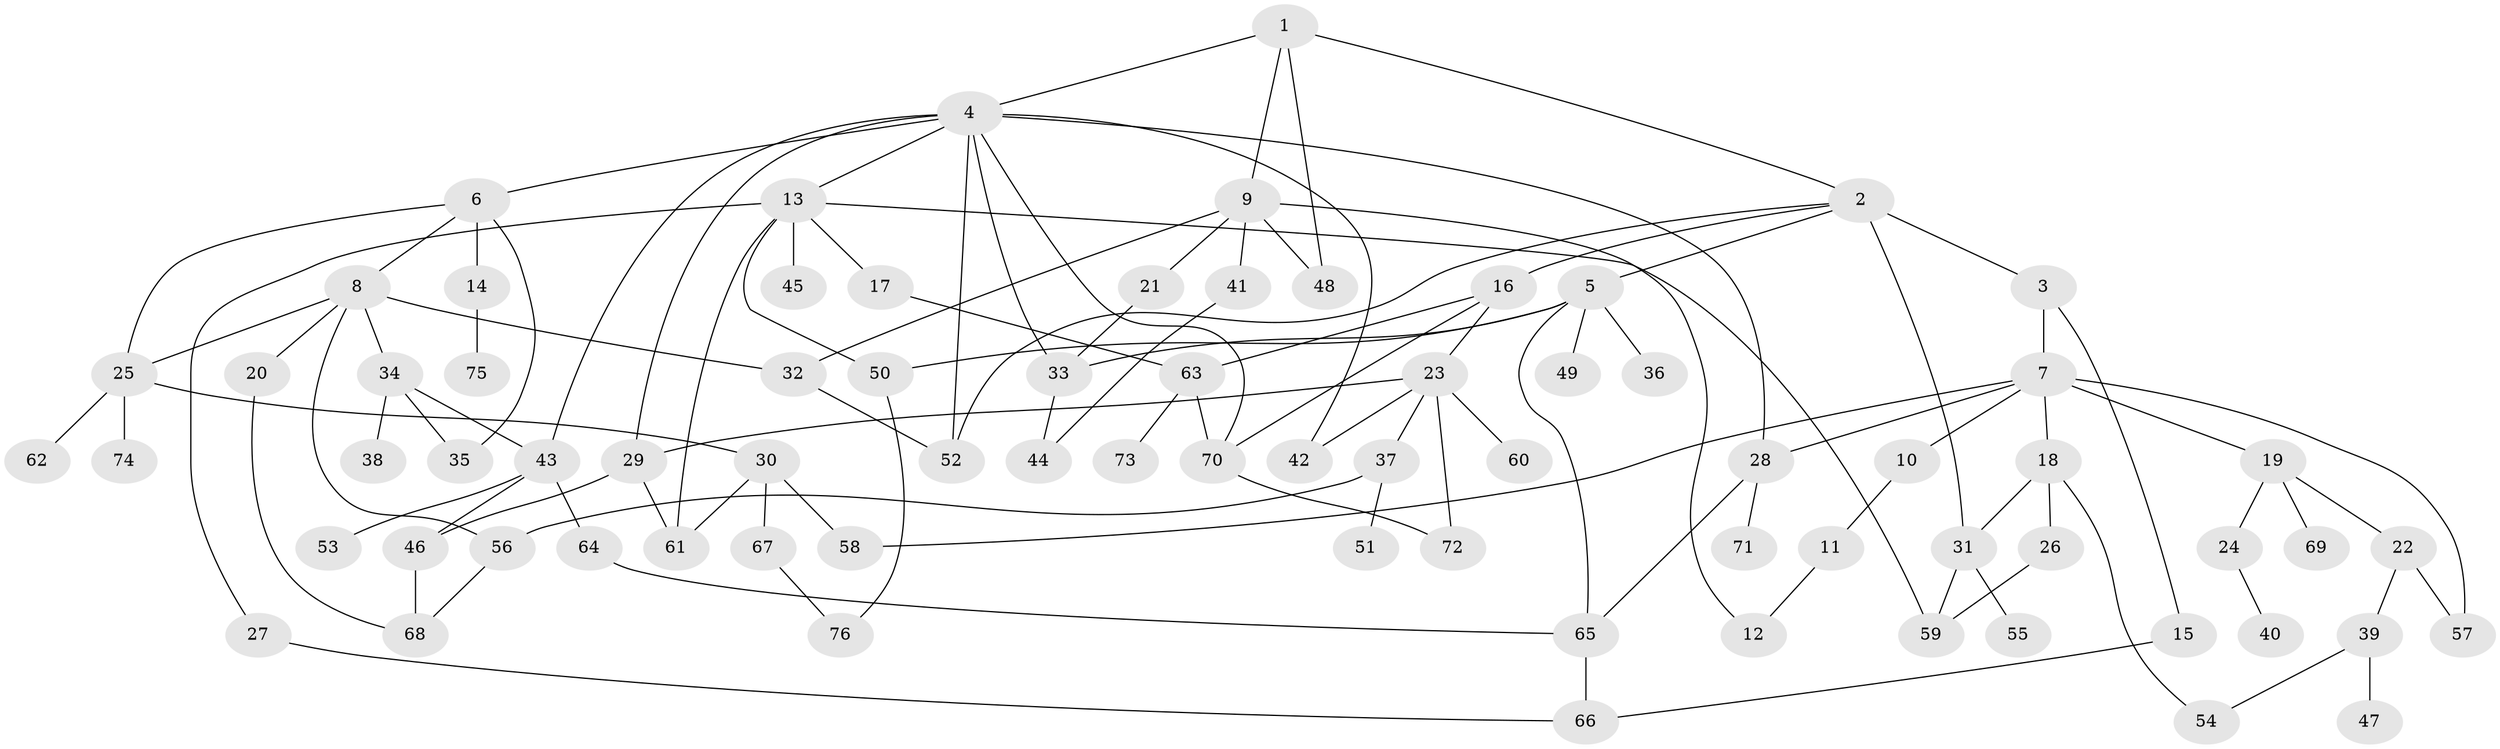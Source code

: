 // coarse degree distribution, {12: 0.020833333333333332, 7: 0.0625, 3: 0.08333333333333333, 5: 0.08333333333333333, 9: 0.020833333333333332, 6: 0.0625, 2: 0.25, 8: 0.020833333333333332, 1: 0.25, 4: 0.14583333333333334}
// Generated by graph-tools (version 1.1) at 2025/51/02/27/25 19:51:39]
// undirected, 76 vertices, 111 edges
graph export_dot {
graph [start="1"]
  node [color=gray90,style=filled];
  1;
  2;
  3;
  4;
  5;
  6;
  7;
  8;
  9;
  10;
  11;
  12;
  13;
  14;
  15;
  16;
  17;
  18;
  19;
  20;
  21;
  22;
  23;
  24;
  25;
  26;
  27;
  28;
  29;
  30;
  31;
  32;
  33;
  34;
  35;
  36;
  37;
  38;
  39;
  40;
  41;
  42;
  43;
  44;
  45;
  46;
  47;
  48;
  49;
  50;
  51;
  52;
  53;
  54;
  55;
  56;
  57;
  58;
  59;
  60;
  61;
  62;
  63;
  64;
  65;
  66;
  67;
  68;
  69;
  70;
  71;
  72;
  73;
  74;
  75;
  76;
  1 -- 2;
  1 -- 4;
  1 -- 9;
  1 -- 48;
  2 -- 3;
  2 -- 5;
  2 -- 16;
  2 -- 52;
  2 -- 31;
  3 -- 7;
  3 -- 15;
  4 -- 6;
  4 -- 13;
  4 -- 29;
  4 -- 43;
  4 -- 52;
  4 -- 70;
  4 -- 33;
  4 -- 42;
  4 -- 28;
  5 -- 33;
  5 -- 36;
  5 -- 49;
  5 -- 50;
  5 -- 65;
  6 -- 8;
  6 -- 14;
  6 -- 25;
  6 -- 35;
  7 -- 10;
  7 -- 18;
  7 -- 19;
  7 -- 28;
  7 -- 57;
  7 -- 58;
  8 -- 20;
  8 -- 32;
  8 -- 34;
  8 -- 56;
  8 -- 25;
  9 -- 12;
  9 -- 21;
  9 -- 41;
  9 -- 32;
  9 -- 48;
  10 -- 11;
  11 -- 12;
  13 -- 17;
  13 -- 27;
  13 -- 45;
  13 -- 59;
  13 -- 61;
  13 -- 50;
  14 -- 75;
  15 -- 66;
  16 -- 23;
  16 -- 63;
  16 -- 70;
  17 -- 63;
  18 -- 26;
  18 -- 31;
  18 -- 54;
  19 -- 22;
  19 -- 24;
  19 -- 69;
  20 -- 68;
  21 -- 33;
  22 -- 39;
  22 -- 57;
  23 -- 37;
  23 -- 42;
  23 -- 60;
  23 -- 29;
  23 -- 72;
  24 -- 40;
  25 -- 30;
  25 -- 62;
  25 -- 74;
  26 -- 59;
  27 -- 66;
  28 -- 65;
  28 -- 71;
  29 -- 46;
  29 -- 61;
  30 -- 58;
  30 -- 61;
  30 -- 67;
  31 -- 55;
  31 -- 59;
  32 -- 52;
  33 -- 44;
  34 -- 35;
  34 -- 38;
  34 -- 43;
  37 -- 51;
  37 -- 56;
  39 -- 47;
  39 -- 54;
  41 -- 44;
  43 -- 46;
  43 -- 53;
  43 -- 64;
  46 -- 68;
  50 -- 76;
  56 -- 68;
  63 -- 73;
  63 -- 70;
  64 -- 65;
  65 -- 66;
  67 -- 76;
  70 -- 72;
}
